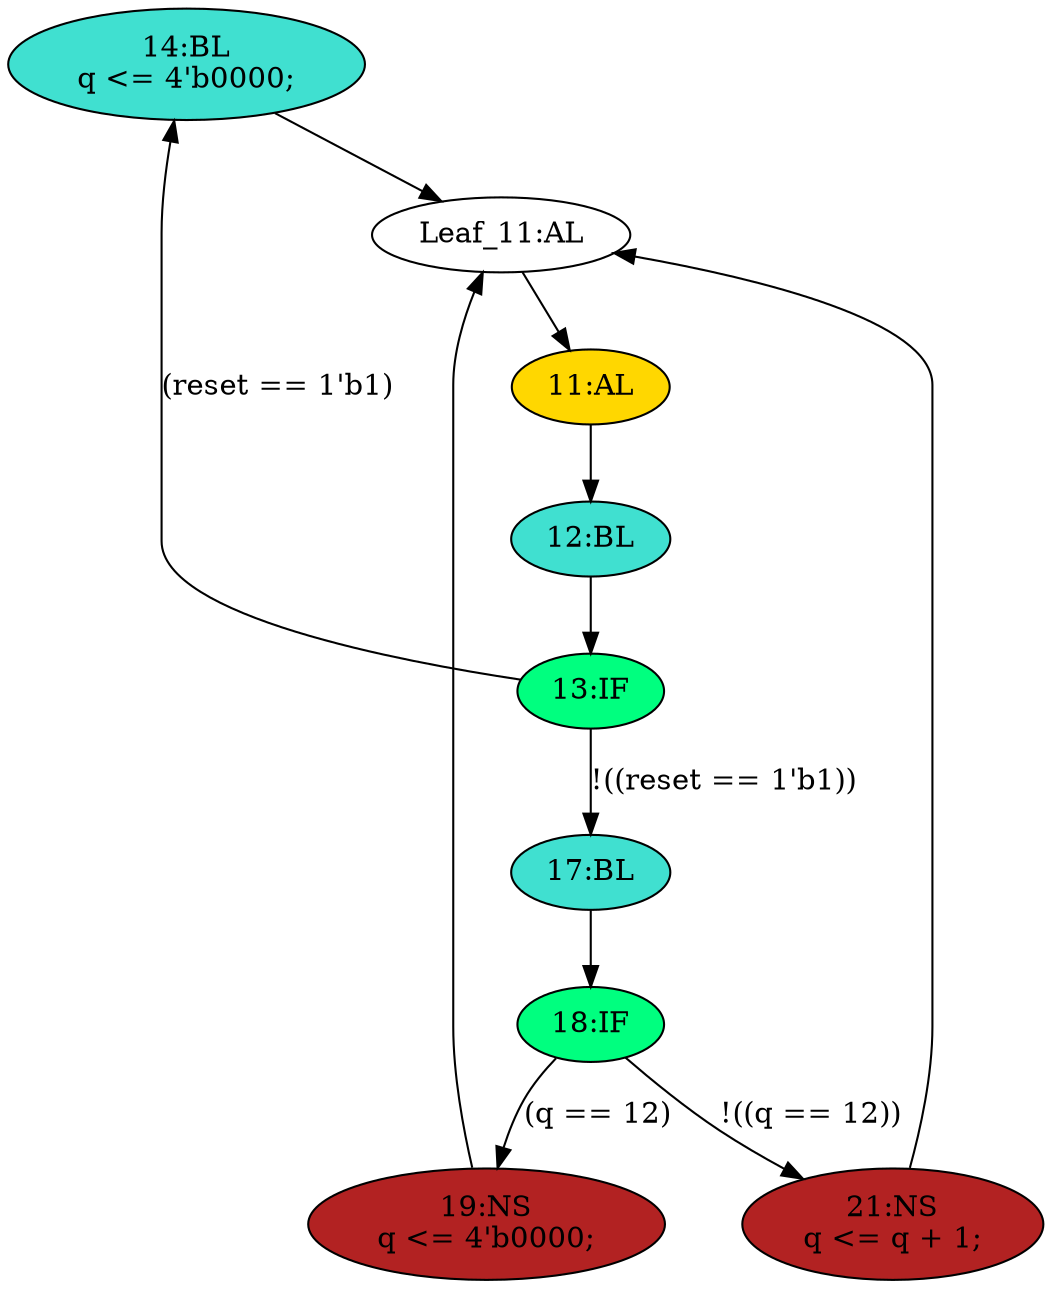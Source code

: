 strict digraph "compose( ,  )" {
	node [label="\N"];
	"14:BL"	[ast="<pyverilog.vparser.ast.Block object at 0x7f033b9f71d0>",
		fillcolor=turquoise,
		label="14:BL
q <= 4'b0000;",
		statements="[<pyverilog.vparser.ast.NonblockingSubstitution object at 0x7f033b996bd0>]",
		style=filled,
		typ=Block];
	"Leaf_11:AL"	[def_var="['q']",
		label="Leaf_11:AL"];
	"14:BL" -> "Leaf_11:AL"	[cond="[]",
		lineno=None];
	"13:IF"	[ast="<pyverilog.vparser.ast.IfStatement object at 0x7f033b996750>",
		fillcolor=springgreen,
		label="13:IF",
		statements="[]",
		style=filled,
		typ=IfStatement];
	"13:IF" -> "14:BL"	[cond="['reset']",
		label="(reset == 1'b1)",
		lineno=13];
	"17:BL"	[ast="<pyverilog.vparser.ast.Block object at 0x7f033b9e4790>",
		fillcolor=turquoise,
		label="17:BL",
		statements="[]",
		style=filled,
		typ=Block];
	"13:IF" -> "17:BL"	[cond="['reset']",
		label="!((reset == 1'b1))",
		lineno=13];
	"18:IF"	[ast="<pyverilog.vparser.ast.IfStatement object at 0x7f033b98e290>",
		fillcolor=springgreen,
		label="18:IF",
		statements="[]",
		style=filled,
		typ=IfStatement];
	"17:BL" -> "18:IF"	[cond="[]",
		lineno=None];
	"19:NS"	[ast="<pyverilog.vparser.ast.NonblockingSubstitution object at 0x7f033b98e550>",
		fillcolor=firebrick,
		label="19:NS
q <= 4'b0000;",
		statements="[<pyverilog.vparser.ast.NonblockingSubstitution object at 0x7f033b98e550>]",
		style=filled,
		typ=NonblockingSubstitution];
	"18:IF" -> "19:NS"	[cond="['q']",
		label="(q == 12)",
		lineno=18];
	"21:NS"	[ast="<pyverilog.vparser.ast.NonblockingSubstitution object at 0x7f033b9f2650>",
		fillcolor=firebrick,
		label="21:NS
q <= q + 1;",
		statements="[<pyverilog.vparser.ast.NonblockingSubstitution object at 0x7f033b9f2650>]",
		style=filled,
		typ=NonblockingSubstitution];
	"18:IF" -> "21:NS"	[cond="['q']",
		label="!((q == 12))",
		lineno=18];
	"11:AL"	[ast="<pyverilog.vparser.ast.Always object at 0x7f033bcb5e10>",
		clk_sens=True,
		fillcolor=gold,
		label="11:AL",
		sens="['clk', 'reset']",
		statements="[]",
		style=filled,
		typ=Always,
		use_var="['reset', 'q']"];
	"Leaf_11:AL" -> "11:AL";
	"19:NS" -> "Leaf_11:AL"	[cond="[]",
		lineno=None];
	"12:BL"	[ast="<pyverilog.vparser.ast.Block object at 0x7f033bcb50d0>",
		fillcolor=turquoise,
		label="12:BL",
		statements="[]",
		style=filled,
		typ=Block];
	"12:BL" -> "13:IF"	[cond="[]",
		lineno=None];
	"11:AL" -> "12:BL"	[cond="[]",
		lineno=None];
	"21:NS" -> "Leaf_11:AL"	[cond="[]",
		lineno=None];
}
